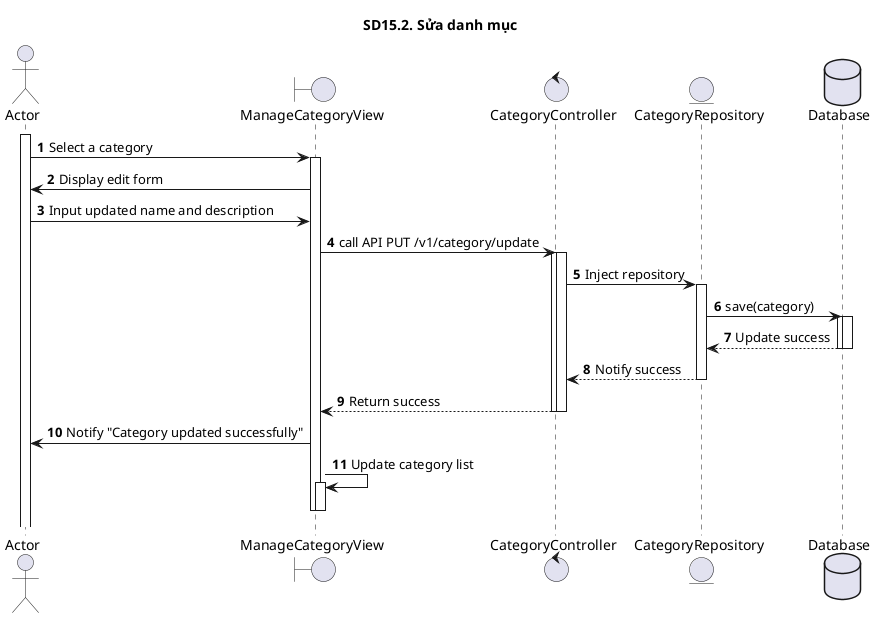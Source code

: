 @startuml SQ
autonumber
title SD15.2. Sửa danh mục
actor "Actor" as actor
boundary "ManageCategoryView" as manageView
control "CategoryController" as controller
entity "CategoryRepository" as model
database "Database" as database
' Option TH2: Edit Category
activate actor
    actor -> manageView : Select a category
activate manageView
    manageView -> actor : Display edit form
    actor -> manageView : Input updated name and description
    manageView -> controller : call API PUT /v1/category/update
    activate controller
activate controller
    controller -> model : Inject repository
activate model
    model -> database : save(category)
    activate database
activate database
    database --> model : Update success
deactivate database
    deactivate database
    model --> controller : Notify success
deactivate model
    deactivate model
    controller --> manageView : Return success
deactivate controller
    deactivate controller
    manageView -> actor : Notify "Category updated successfully"
    manageView -> manageView : Update category list
activate manageView
deactivate manageView
deactivate manageView